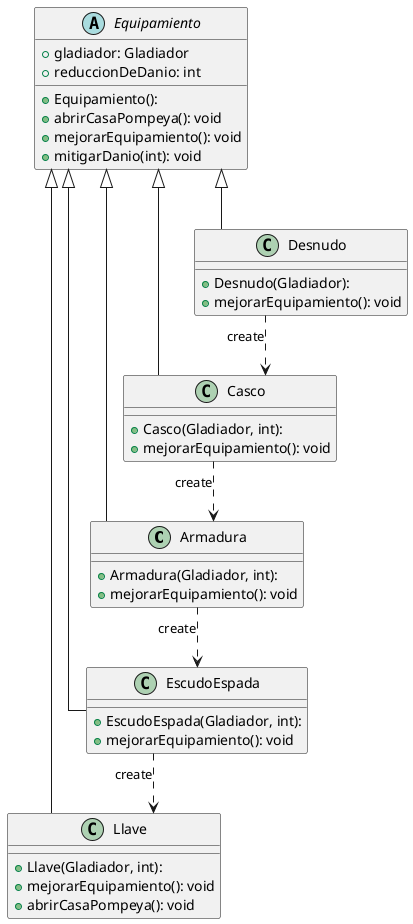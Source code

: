 @startuml

skinparam linetype ortho

class Armadura {
  + Armadura(Gladiador, int):
  + mejorarEquipamiento(): void
}
class Casco {
  + Casco(Gladiador, int):
  + mejorarEquipamiento(): void
}
class Desnudo {
  + Desnudo(Gladiador):
  + mejorarEquipamiento(): void
}
abstract class Equipamiento {
  + Equipamiento():
  + gladiador: Gladiador
  + reduccionDeDanio: int
  + abrirCasaPompeya(): void
  + mejorarEquipamiento(): void
  + mitigarDanio(int): void
}
class EscudoEspada {
  + EscudoEspada(Gladiador, int):
  + mejorarEquipamiento(): void
}
class Llave {
  + Llave(Gladiador, int):
  + mejorarEquipamiento(): void
  + abrirCasaPompeya(): void
}

Equipamiento ^-- Armadura
Equipamiento ^-- Casco
Equipamiento ^-- Desnudo
Equipamiento ^-- EscudoEspada
Equipamiento ^- Llave

Desnudo .-> Casco : "«create»"
Casco .-> Armadura: "«create»"
Armadura .-> EscudoEspada: "«create»"
EscudoEspada .-> Llave: "«create»"

@enduml